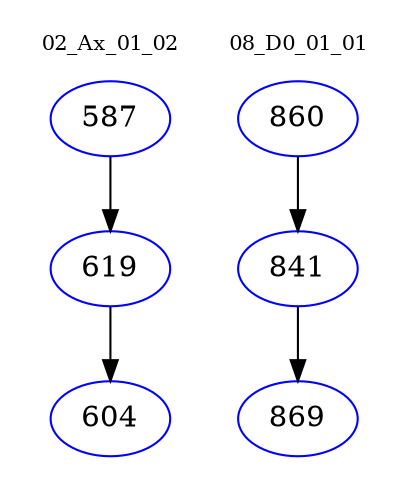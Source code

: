 digraph{
subgraph cluster_0 {
color = white
label = "02_Ax_01_02";
fontsize=10;
T0_587 [label="587", color="blue"]
T0_587 -> T0_619 [color="black"]
T0_619 [label="619", color="blue"]
T0_619 -> T0_604 [color="black"]
T0_604 [label="604", color="blue"]
}
subgraph cluster_1 {
color = white
label = "08_D0_01_01";
fontsize=10;
T1_860 [label="860", color="blue"]
T1_860 -> T1_841 [color="black"]
T1_841 [label="841", color="blue"]
T1_841 -> T1_869 [color="black"]
T1_869 [label="869", color="blue"]
}
}
